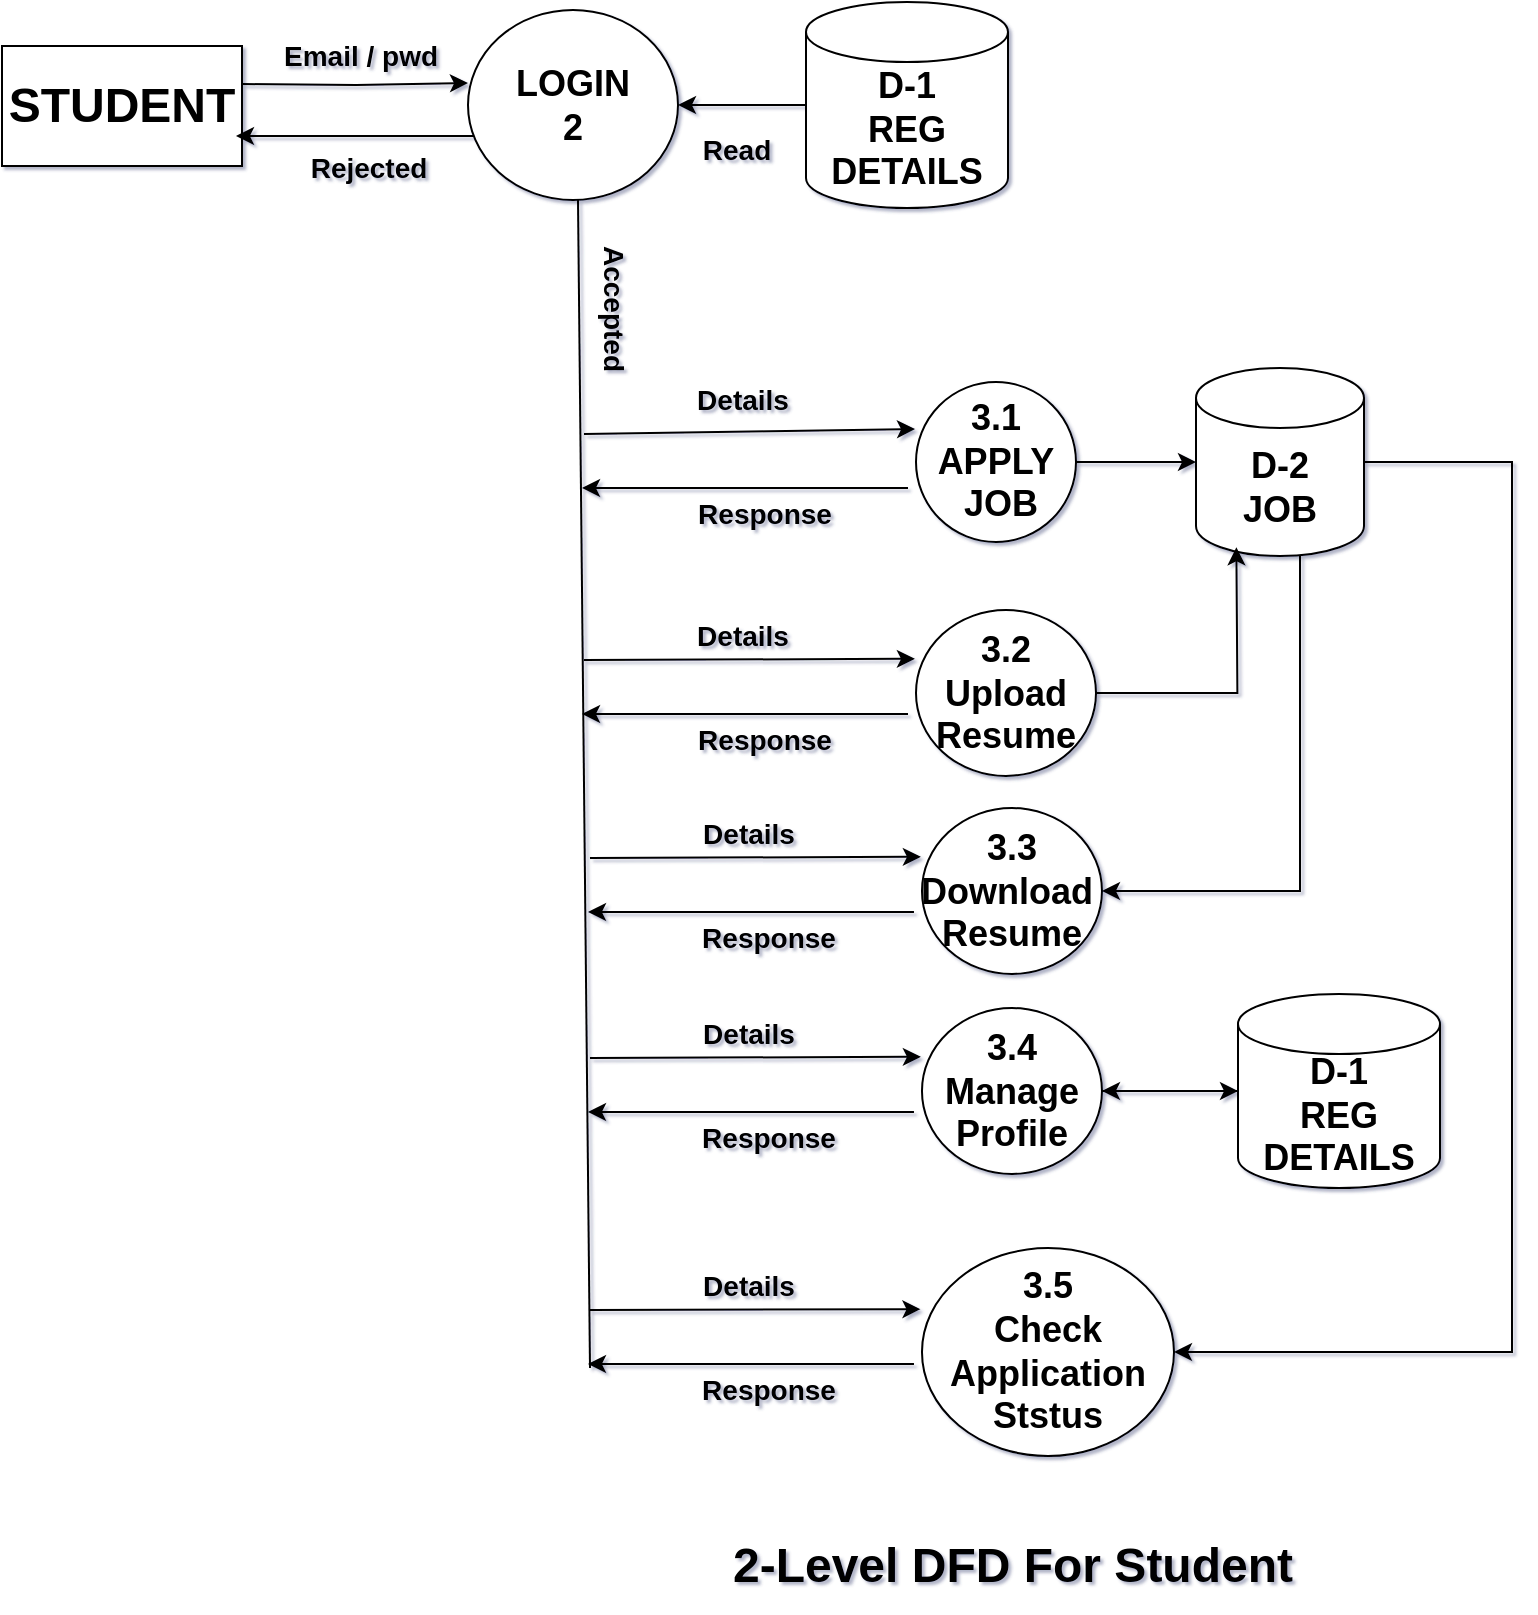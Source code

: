 <mxfile version="21.8.0" type="github">
  <diagram name="Page-1" id="zwj0s1HOtcCHivMV9wyS">
    <mxGraphModel dx="2634" dy="1675" grid="0" gridSize="10" guides="1" tooltips="1" connect="1" arrows="1" fold="1" page="0" pageScale="1" pageWidth="850" pageHeight="1100" background="none" math="0" shadow="1">
      <root>
        <mxCell id="0" />
        <mxCell id="1" parent="0" />
        <mxCell id="HcazlHUk9G5i6PrlhO88-51" style="edgeStyle=orthogonalEdgeStyle;rounded=0;orthogonalLoop=1;jettySize=auto;html=1;" edge="1" parent="1">
          <mxGeometry relative="1" as="geometry">
            <mxPoint x="-14" y="-555" as="sourcePoint" />
            <mxPoint x="99" y="-555.5" as="targetPoint" />
          </mxGeometry>
        </mxCell>
        <mxCell id="HcazlHUk9G5i6PrlhO88-1" value="&lt;font style=&quot;font-size: 24px;&quot;&gt;&lt;b&gt;STUDENT&lt;/b&gt;&lt;/font&gt;" style="whiteSpace=wrap;html=1;" vertex="1" parent="1">
          <mxGeometry x="-134" y="-574" width="120" height="60" as="geometry" />
        </mxCell>
        <mxCell id="HcazlHUk9G5i6PrlhO88-5" style="edgeStyle=orthogonalEdgeStyle;rounded=0;orthogonalLoop=1;jettySize=auto;html=1;" edge="1" parent="1">
          <mxGeometry relative="1" as="geometry">
            <mxPoint x="-17.002" y="-529" as="targetPoint" />
            <mxPoint x="104.74" y="-529" as="sourcePoint" />
          </mxGeometry>
        </mxCell>
        <mxCell id="HcazlHUk9G5i6PrlhO88-2" value="&lt;font style=&quot;&quot;&gt;&lt;b style=&quot;&quot;&gt;&lt;font style=&quot;font-size: 18px;&quot;&gt;LOGIN&lt;br&gt;2&lt;/font&gt;&lt;br&gt;&lt;/b&gt;&lt;/font&gt;" style="ellipse;whiteSpace=wrap;html=1;" vertex="1" parent="1">
          <mxGeometry x="99" y="-592" width="105" height="95" as="geometry" />
        </mxCell>
        <mxCell id="HcazlHUk9G5i6PrlhO88-6" value="&lt;b&gt;&lt;font style=&quot;font-size: 14px;&quot;&gt;Email / pwd&lt;/font&gt;&lt;/b&gt;" style="text;html=1;align=center;verticalAlign=middle;resizable=0;points=[];autosize=1;strokeColor=none;fillColor=none;" vertex="1" parent="1">
          <mxGeometry x="-3" y="-584" width="95" height="29" as="geometry" />
        </mxCell>
        <mxCell id="HcazlHUk9G5i6PrlhO88-7" value="&lt;b&gt;&lt;font style=&quot;font-size: 14px;&quot;&gt;Rejected&lt;/font&gt;&lt;/b&gt;" style="text;html=1;align=center;verticalAlign=middle;resizable=0;points=[];autosize=1;strokeColor=none;fillColor=none;" vertex="1" parent="1">
          <mxGeometry x="11" y="-528" width="76" height="29" as="geometry" />
        </mxCell>
        <mxCell id="HcazlHUk9G5i6PrlhO88-12" style="edgeStyle=orthogonalEdgeStyle;rounded=0;orthogonalLoop=1;jettySize=auto;html=1;" edge="1" parent="1" source="HcazlHUk9G5i6PrlhO88-8" target="HcazlHUk9G5i6PrlhO88-2">
          <mxGeometry relative="1" as="geometry" />
        </mxCell>
        <mxCell id="HcazlHUk9G5i6PrlhO88-8" value="&lt;b&gt;&lt;font style=&quot;font-size: 18px;&quot;&gt;D-1&lt;br&gt;REG&lt;br&gt;DETAILS&lt;/font&gt;&lt;/b&gt;" style="shape=cylinder3;whiteSpace=wrap;html=1;boundedLbl=1;backgroundOutline=1;size=15;" vertex="1" parent="1">
          <mxGeometry x="268" y="-596" width="101" height="103" as="geometry" />
        </mxCell>
        <mxCell id="HcazlHUk9G5i6PrlhO88-10" value="&lt;b&gt;&lt;font style=&quot;font-size: 14px;&quot;&gt;Read&lt;/font&gt;&lt;/b&gt;" style="text;html=1;align=center;verticalAlign=middle;resizable=0;points=[];autosize=1;strokeColor=none;fillColor=none;" vertex="1" parent="1">
          <mxGeometry x="207" y="-537" width="52" height="29" as="geometry" />
        </mxCell>
        <mxCell id="HcazlHUk9G5i6PrlhO88-11" value="" style="endArrow=none;html=1;rounded=0;" edge="1" parent="1">
          <mxGeometry width="50" height="50" relative="1" as="geometry">
            <mxPoint x="160" y="87" as="sourcePoint" />
            <mxPoint x="154" y="-497" as="targetPoint" />
          </mxGeometry>
        </mxCell>
        <mxCell id="HcazlHUk9G5i6PrlhO88-13" value="&lt;font style=&quot;font-size: 14px;&quot;&gt;&lt;b&gt;Accepted&lt;/b&gt;&lt;/font&gt;" style="text;html=1;align=center;verticalAlign=middle;resizable=0;points=[];autosize=1;strokeColor=none;fillColor=none;rotation=90;" vertex="1" parent="1">
          <mxGeometry x="132" y="-458" width="81" height="29" as="geometry" />
        </mxCell>
        <mxCell id="HcazlHUk9G5i6PrlhO88-17" style="edgeStyle=orthogonalEdgeStyle;rounded=0;orthogonalLoop=1;jettySize=auto;html=1;" edge="1" parent="1">
          <mxGeometry relative="1" as="geometry">
            <mxPoint x="156.008" y="-353" as="targetPoint" />
            <mxPoint x="319" y="-353" as="sourcePoint" />
          </mxGeometry>
        </mxCell>
        <mxCell id="HcazlHUk9G5i6PrlhO88-22" style="edgeStyle=orthogonalEdgeStyle;rounded=0;orthogonalLoop=1;jettySize=auto;html=1;" edge="1" parent="1" source="HcazlHUk9G5i6PrlhO88-14" target="HcazlHUk9G5i6PrlhO88-21">
          <mxGeometry relative="1" as="geometry" />
        </mxCell>
        <mxCell id="HcazlHUk9G5i6PrlhO88-14" value="&lt;b&gt;&lt;font style=&quot;font-size: 18px;&quot;&gt;3.1&lt;br&gt;APPLY&lt;br&gt;&amp;nbsp;JOB&lt;/font&gt;&lt;/b&gt;" style="ellipse;whiteSpace=wrap;html=1;" vertex="1" parent="1">
          <mxGeometry x="323" y="-406" width="80" height="80" as="geometry" />
        </mxCell>
        <mxCell id="HcazlHUk9G5i6PrlhO88-16" value="" style="endArrow=classic;html=1;rounded=0;entryX=-0.006;entryY=0.294;entryDx=0;entryDy=0;entryPerimeter=0;" edge="1" parent="1" target="HcazlHUk9G5i6PrlhO88-14">
          <mxGeometry width="50" height="50" relative="1" as="geometry">
            <mxPoint x="157" y="-380" as="sourcePoint" />
            <mxPoint x="314" y="-378" as="targetPoint" />
          </mxGeometry>
        </mxCell>
        <mxCell id="HcazlHUk9G5i6PrlhO88-18" value="&lt;b&gt;&lt;font style=&quot;font-size: 14px;&quot;&gt;Details&lt;/font&gt;&lt;/b&gt;" style="text;html=1;align=center;verticalAlign=middle;resizable=0;points=[];autosize=1;strokeColor=none;fillColor=none;" vertex="1" parent="1">
          <mxGeometry x="204" y="-412" width="64" height="29" as="geometry" />
        </mxCell>
        <mxCell id="HcazlHUk9G5i6PrlhO88-20" value="&lt;b&gt;&lt;font style=&quot;font-size: 14px;&quot;&gt;Response&lt;/font&gt;&lt;/b&gt;" style="text;html=1;align=center;verticalAlign=middle;resizable=0;points=[];autosize=1;strokeColor=none;fillColor=none;" vertex="1" parent="1">
          <mxGeometry x="204" y="-355" width="85" height="29" as="geometry" />
        </mxCell>
        <mxCell id="HcazlHUk9G5i6PrlhO88-39" style="edgeStyle=orthogonalEdgeStyle;rounded=0;orthogonalLoop=1;jettySize=auto;html=1;entryX=1;entryY=0.5;entryDx=0;entryDy=0;" edge="1" parent="1" source="HcazlHUk9G5i6PrlhO88-21" target="HcazlHUk9G5i6PrlhO88-34">
          <mxGeometry relative="1" as="geometry">
            <Array as="points">
              <mxPoint x="515" y="-151" />
            </Array>
          </mxGeometry>
        </mxCell>
        <mxCell id="HcazlHUk9G5i6PrlhO88-68" style="edgeStyle=orthogonalEdgeStyle;rounded=0;orthogonalLoop=1;jettySize=auto;html=1;entryX=1;entryY=0.5;entryDx=0;entryDy=0;" edge="1" parent="1" source="HcazlHUk9G5i6PrlhO88-21" target="HcazlHUk9G5i6PrlhO88-64">
          <mxGeometry relative="1" as="geometry">
            <Array as="points">
              <mxPoint x="621" y="-366" />
              <mxPoint x="621" y="79" />
            </Array>
          </mxGeometry>
        </mxCell>
        <mxCell id="HcazlHUk9G5i6PrlhO88-21" value="&lt;b&gt;&lt;font style=&quot;font-size: 18px;&quot;&gt;D-2&lt;br&gt;JOB&lt;br&gt;&lt;/font&gt;&lt;/b&gt;" style="shape=cylinder3;whiteSpace=wrap;html=1;boundedLbl=1;backgroundOutline=1;size=15;" vertex="1" parent="1">
          <mxGeometry x="463" y="-413" width="84" height="94" as="geometry" />
        </mxCell>
        <mxCell id="HcazlHUk9G5i6PrlhO88-23" style="edgeStyle=orthogonalEdgeStyle;rounded=0;orthogonalLoop=1;jettySize=auto;html=1;" edge="1" parent="1">
          <mxGeometry relative="1" as="geometry">
            <mxPoint x="156.008" y="-240" as="targetPoint" />
            <mxPoint x="319" y="-240" as="sourcePoint" />
          </mxGeometry>
        </mxCell>
        <mxCell id="HcazlHUk9G5i6PrlhO88-24" value="&lt;b&gt;&lt;font style=&quot;font-size: 18px;&quot;&gt;3.2&lt;br&gt;Upload&lt;br&gt;Resume&lt;br&gt;&lt;/font&gt;&lt;/b&gt;" style="ellipse;whiteSpace=wrap;html=1;" vertex="1" parent="1">
          <mxGeometry x="323" y="-292" width="90" height="83" as="geometry" />
        </mxCell>
        <mxCell id="HcazlHUk9G5i6PrlhO88-25" value="" style="endArrow=classic;html=1;rounded=0;entryX=-0.006;entryY=0.294;entryDx=0;entryDy=0;entryPerimeter=0;" edge="1" parent="1" target="HcazlHUk9G5i6PrlhO88-24">
          <mxGeometry width="50" height="50" relative="1" as="geometry">
            <mxPoint x="157" y="-267" as="sourcePoint" />
            <mxPoint x="314" y="-265" as="targetPoint" />
          </mxGeometry>
        </mxCell>
        <mxCell id="HcazlHUk9G5i6PrlhO88-26" value="&lt;b&gt;&lt;font style=&quot;font-size: 14px;&quot;&gt;Response&lt;/font&gt;&lt;/b&gt;" style="text;html=1;align=center;verticalAlign=middle;resizable=0;points=[];autosize=1;strokeColor=none;fillColor=none;" vertex="1" parent="1">
          <mxGeometry x="204" y="-242" width="85" height="29" as="geometry" />
        </mxCell>
        <mxCell id="HcazlHUk9G5i6PrlhO88-27" value="&lt;b&gt;&lt;font style=&quot;font-size: 14px;&quot;&gt;Details&lt;/font&gt;&lt;/b&gt;" style="text;html=1;align=center;verticalAlign=middle;resizable=0;points=[];autosize=1;strokeColor=none;fillColor=none;" vertex="1" parent="1">
          <mxGeometry x="204" y="-294" width="64" height="29" as="geometry" />
        </mxCell>
        <mxCell id="HcazlHUk9G5i6PrlhO88-28" style="edgeStyle=orthogonalEdgeStyle;rounded=0;orthogonalLoop=1;jettySize=auto;html=1;entryX=0.145;entryY=1;entryDx=0;entryDy=-4.35;entryPerimeter=0;exitX=1;exitY=0.5;exitDx=0;exitDy=0;" edge="1" parent="1" source="HcazlHUk9G5i6PrlhO88-24">
          <mxGeometry relative="1" as="geometry">
            <mxPoint x="415" y="-250.5" as="sourcePoint" />
            <mxPoint x="483.18" y="-323.35" as="targetPoint" />
          </mxGeometry>
        </mxCell>
        <mxCell id="HcazlHUk9G5i6PrlhO88-33" style="edgeStyle=orthogonalEdgeStyle;rounded=0;orthogonalLoop=1;jettySize=auto;html=1;" edge="1" parent="1">
          <mxGeometry relative="1" as="geometry">
            <mxPoint x="158.998" y="-141" as="targetPoint" />
            <mxPoint x="321.99" y="-141" as="sourcePoint" />
          </mxGeometry>
        </mxCell>
        <mxCell id="HcazlHUk9G5i6PrlhO88-34" value="&lt;b&gt;&lt;font style=&quot;font-size: 18px;&quot;&gt;3.3&lt;br&gt;Download&amp;nbsp;&lt;br&gt;Resume&lt;br&gt;&lt;/font&gt;&lt;/b&gt;" style="ellipse;whiteSpace=wrap;html=1;" vertex="1" parent="1">
          <mxGeometry x="325.99" y="-193" width="90" height="83" as="geometry" />
        </mxCell>
        <mxCell id="HcazlHUk9G5i6PrlhO88-35" value="" style="endArrow=classic;html=1;rounded=0;entryX=-0.006;entryY=0.294;entryDx=0;entryDy=0;entryPerimeter=0;" edge="1" parent="1" target="HcazlHUk9G5i6PrlhO88-34">
          <mxGeometry width="50" height="50" relative="1" as="geometry">
            <mxPoint x="159.99" y="-168" as="sourcePoint" />
            <mxPoint x="316.99" y="-166" as="targetPoint" />
          </mxGeometry>
        </mxCell>
        <mxCell id="HcazlHUk9G5i6PrlhO88-36" value="&lt;b&gt;&lt;font style=&quot;font-size: 14px;&quot;&gt;Response&lt;/font&gt;&lt;/b&gt;" style="text;html=1;align=center;verticalAlign=middle;resizable=0;points=[];autosize=1;strokeColor=none;fillColor=none;" vertex="1" parent="1">
          <mxGeometry x="206.99" y="-143" width="85" height="29" as="geometry" />
        </mxCell>
        <mxCell id="HcazlHUk9G5i6PrlhO88-37" value="&lt;b&gt;&lt;font style=&quot;font-size: 14px;&quot;&gt;Details&lt;/font&gt;&lt;/b&gt;" style="text;html=1;align=center;verticalAlign=middle;resizable=0;points=[];autosize=1;strokeColor=none;fillColor=none;" vertex="1" parent="1">
          <mxGeometry x="206.99" y="-195" width="64" height="29" as="geometry" />
        </mxCell>
        <mxCell id="HcazlHUk9G5i6PrlhO88-40" style="edgeStyle=orthogonalEdgeStyle;rounded=0;orthogonalLoop=1;jettySize=auto;html=1;" edge="1" parent="1">
          <mxGeometry relative="1" as="geometry">
            <mxPoint x="158.998" y="-41" as="targetPoint" />
            <mxPoint x="321.99" y="-41" as="sourcePoint" />
          </mxGeometry>
        </mxCell>
        <mxCell id="HcazlHUk9G5i6PrlhO88-46" style="edgeStyle=orthogonalEdgeStyle;rounded=0;orthogonalLoop=1;jettySize=auto;html=1;" edge="1" parent="1" source="HcazlHUk9G5i6PrlhO88-41" target="HcazlHUk9G5i6PrlhO88-45">
          <mxGeometry relative="1" as="geometry" />
        </mxCell>
        <mxCell id="HcazlHUk9G5i6PrlhO88-41" value="&lt;b&gt;&lt;font style=&quot;font-size: 18px;&quot;&gt;3.4&lt;br&gt;Manage&lt;br&gt;Profile&lt;br&gt;&lt;/font&gt;&lt;/b&gt;" style="ellipse;whiteSpace=wrap;html=1;" vertex="1" parent="1">
          <mxGeometry x="325.99" y="-93" width="90" height="83" as="geometry" />
        </mxCell>
        <mxCell id="HcazlHUk9G5i6PrlhO88-42" value="" style="endArrow=classic;html=1;rounded=0;entryX=-0.006;entryY=0.294;entryDx=0;entryDy=0;entryPerimeter=0;" edge="1" parent="1" target="HcazlHUk9G5i6PrlhO88-41">
          <mxGeometry width="50" height="50" relative="1" as="geometry">
            <mxPoint x="159.99" y="-68" as="sourcePoint" />
            <mxPoint x="316.99" y="-66" as="targetPoint" />
          </mxGeometry>
        </mxCell>
        <mxCell id="HcazlHUk9G5i6PrlhO88-43" value="&lt;b&gt;&lt;font style=&quot;font-size: 14px;&quot;&gt;Response&lt;/font&gt;&lt;/b&gt;" style="text;html=1;align=center;verticalAlign=middle;resizable=0;points=[];autosize=1;strokeColor=none;fillColor=none;" vertex="1" parent="1">
          <mxGeometry x="206.99" y="-43" width="85" height="29" as="geometry" />
        </mxCell>
        <mxCell id="HcazlHUk9G5i6PrlhO88-44" value="&lt;b&gt;&lt;font style=&quot;font-size: 14px;&quot;&gt;Details&lt;/font&gt;&lt;/b&gt;" style="text;html=1;align=center;verticalAlign=middle;resizable=0;points=[];autosize=1;strokeColor=none;fillColor=none;" vertex="1" parent="1">
          <mxGeometry x="206.99" y="-95" width="64" height="29" as="geometry" />
        </mxCell>
        <mxCell id="HcazlHUk9G5i6PrlhO88-47" style="edgeStyle=orthogonalEdgeStyle;rounded=0;orthogonalLoop=1;jettySize=auto;html=1;entryX=1;entryY=0.5;entryDx=0;entryDy=0;" edge="1" parent="1" source="HcazlHUk9G5i6PrlhO88-45" target="HcazlHUk9G5i6PrlhO88-41">
          <mxGeometry relative="1" as="geometry" />
        </mxCell>
        <mxCell id="HcazlHUk9G5i6PrlhO88-45" value="&lt;b&gt;&lt;font style=&quot;font-size: 18px;&quot;&gt;D-1&lt;br&gt;REG&lt;br&gt;DETAILS&lt;/font&gt;&lt;/b&gt;" style="shape=cylinder3;whiteSpace=wrap;html=1;boundedLbl=1;backgroundOutline=1;size=15;" vertex="1" parent="1">
          <mxGeometry x="484" y="-100" width="101" height="97" as="geometry" />
        </mxCell>
        <mxCell id="HcazlHUk9G5i6PrlhO88-63" style="edgeStyle=orthogonalEdgeStyle;rounded=0;orthogonalLoop=1;jettySize=auto;html=1;" edge="1" parent="1">
          <mxGeometry relative="1" as="geometry">
            <mxPoint x="158.998" y="85" as="targetPoint" />
            <mxPoint x="321.99" y="85" as="sourcePoint" />
          </mxGeometry>
        </mxCell>
        <mxCell id="HcazlHUk9G5i6PrlhO88-64" value="&lt;b&gt;&lt;font style=&quot;font-size: 18px;&quot;&gt;3.5&lt;br&gt;Check&lt;br&gt;Application&lt;br&gt;Ststus&lt;br&gt;&lt;/font&gt;&lt;/b&gt;" style="ellipse;whiteSpace=wrap;html=1;" vertex="1" parent="1">
          <mxGeometry x="325.99" y="27" width="126.01" height="104" as="geometry" />
        </mxCell>
        <mxCell id="HcazlHUk9G5i6PrlhO88-65" value="" style="endArrow=classic;html=1;rounded=0;entryX=-0.006;entryY=0.294;entryDx=0;entryDy=0;entryPerimeter=0;" edge="1" parent="1" target="HcazlHUk9G5i6PrlhO88-64">
          <mxGeometry width="50" height="50" relative="1" as="geometry">
            <mxPoint x="159.99" y="58" as="sourcePoint" />
            <mxPoint x="316.99" y="60" as="targetPoint" />
          </mxGeometry>
        </mxCell>
        <mxCell id="HcazlHUk9G5i6PrlhO88-66" value="&lt;b&gt;&lt;font style=&quot;font-size: 14px;&quot;&gt;Response&lt;/font&gt;&lt;/b&gt;" style="text;html=1;align=center;verticalAlign=middle;resizable=0;points=[];autosize=1;strokeColor=none;fillColor=none;" vertex="1" parent="1">
          <mxGeometry x="206.99" y="83" width="85" height="29" as="geometry" />
        </mxCell>
        <mxCell id="HcazlHUk9G5i6PrlhO88-67" value="&lt;b&gt;&lt;font style=&quot;font-size: 14px;&quot;&gt;Details&lt;/font&gt;&lt;/b&gt;" style="text;html=1;align=center;verticalAlign=middle;resizable=0;points=[];autosize=1;strokeColor=none;fillColor=none;" vertex="1" parent="1">
          <mxGeometry x="206.99" y="31" width="64" height="29" as="geometry" />
        </mxCell>
        <mxCell id="HcazlHUk9G5i6PrlhO88-69" value="&lt;b&gt;&lt;font style=&quot;font-size: 24px;&quot;&gt;2-Level DFD For Student&lt;/font&gt;&lt;/b&gt;" style="text;html=1;align=center;verticalAlign=middle;resizable=0;points=[];autosize=1;strokeColor=none;fillColor=none;" vertex="1" parent="1">
          <mxGeometry x="221.99" y="165" width="298" height="41" as="geometry" />
        </mxCell>
      </root>
    </mxGraphModel>
  </diagram>
</mxfile>
